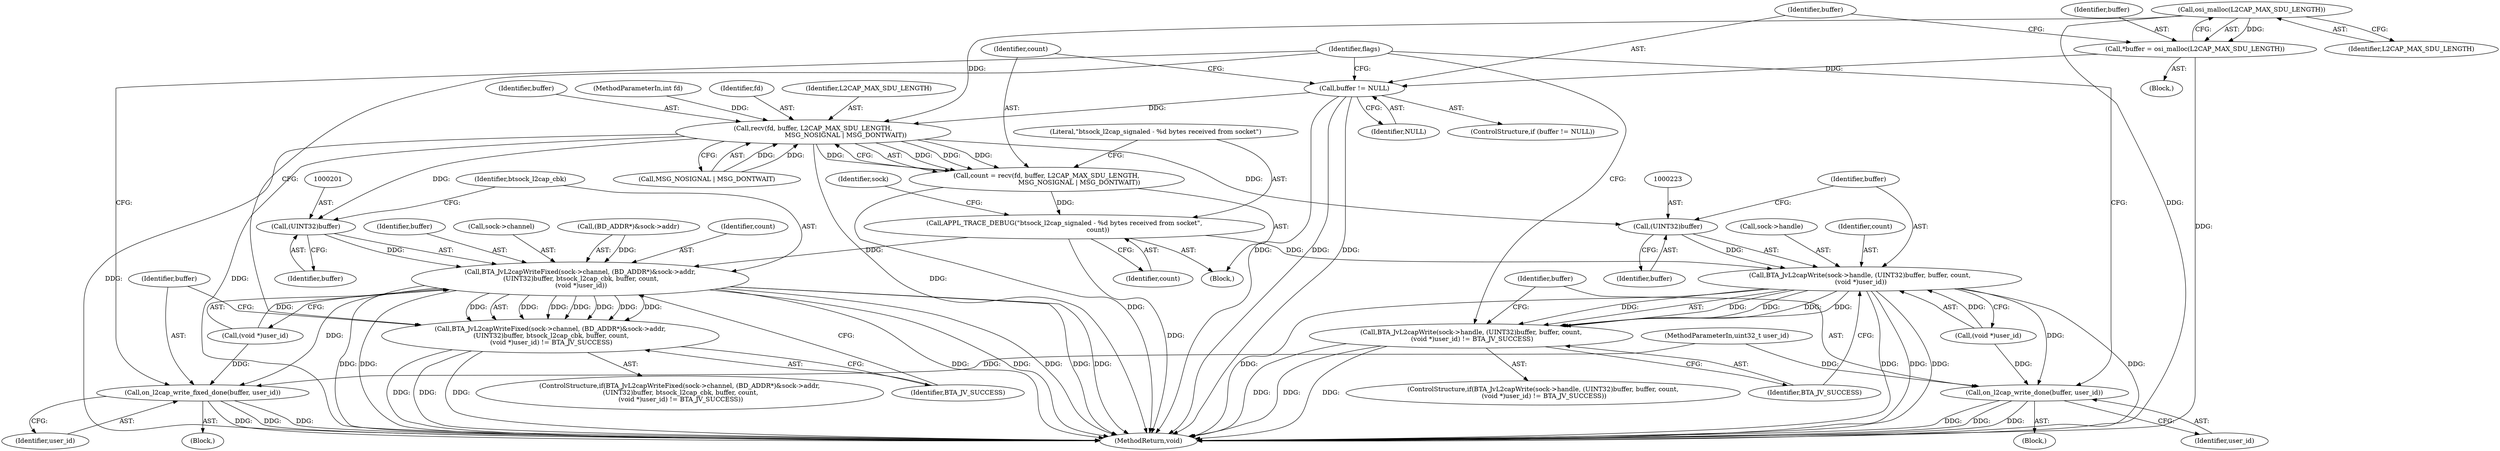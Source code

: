 digraph "0_Android_472271b153c5dc53c28beac55480a8d8434b2d5c_30@API" {
"1000163" [label="(Call,osi_malloc(L2CAP_MAX_SDU_LENGTH))"];
"1000161" [label="(Call,*buffer = osi_malloc(L2CAP_MAX_SDU_LENGTH))"];
"1000166" [label="(Call,buffer != NULL)"];
"1000173" [label="(Call,recv(fd, buffer, L2CAP_MAX_SDU_LENGTH,\n                                MSG_NOSIGNAL | MSG_DONTWAIT))"];
"1000171" [label="(Call,count = recv(fd, buffer, L2CAP_MAX_SDU_LENGTH,\n                                MSG_NOSIGNAL | MSG_DONTWAIT))"];
"1000180" [label="(Call,APPL_TRACE_DEBUG(\"btsock_l2cap_signaled - %d bytes received from socket\",\n                                 count))"];
"1000190" [label="(Call,BTA_JvL2capWriteFixed(sock->channel, (BD_ADDR*)&sock->addr,\n (UINT32)buffer, btsock_l2cap_cbk, buffer, count,\n (void *)user_id))"];
"1000189" [label="(Call,BTA_JvL2capWriteFixed(sock->channel, (BD_ADDR*)&sock->addr,\n (UINT32)buffer, btsock_l2cap_cbk, buffer, count,\n (void *)user_id) != BTA_JV_SUCCESS)"];
"1000211" [label="(Call,on_l2cap_write_fixed_done(buffer, user_id))"];
"1000218" [label="(Call,BTA_JvL2capWrite(sock->handle, (UINT32)buffer, buffer, count,\n (void *)user_id))"];
"1000217" [label="(Call,BTA_JvL2capWrite(sock->handle, (UINT32)buffer, buffer, count,\n (void *)user_id) != BTA_JV_SUCCESS)"];
"1000232" [label="(Call,on_l2cap_write_done(buffer, user_id))"];
"1000200" [label="(Call,(UINT32)buffer)"];
"1000222" [label="(Call,(UINT32)buffer)"];
"1000209" [label="(Identifier,BTA_JV_SUCCESS)"];
"1000227" [label="(Call,(void *)user_id)"];
"1000173" [label="(Call,recv(fd, buffer, L2CAP_MAX_SDU_LENGTH,\n                                MSG_NOSIGNAL | MSG_DONTWAIT))"];
"1000204" [label="(Identifier,buffer)"];
"1000190" [label="(Call,BTA_JvL2capWriteFixed(sock->channel, (BD_ADDR*)&sock->addr,\n (UINT32)buffer, btsock_l2cap_cbk, buffer, count,\n (void *)user_id))"];
"1000161" [label="(Call,*buffer = osi_malloc(L2CAP_MAX_SDU_LENGTH))"];
"1000224" [label="(Identifier,buffer)"];
"1000177" [label="(Call,MSG_NOSIGNAL | MSG_DONTWAIT)"];
"1000194" [label="(Call,(BD_ADDR*)&sock->addr)"];
"1000226" [label="(Identifier,count)"];
"1000168" [label="(Identifier,NULL)"];
"1000218" [label="(Call,BTA_JvL2capWrite(sock->handle, (UINT32)buffer, buffer, count,\n (void *)user_id))"];
"1000200" [label="(Call,(UINT32)buffer)"];
"1000210" [label="(Block,)"];
"1000295" [label="(MethodReturn,void)"];
"1000203" [label="(Identifier,btsock_l2cap_cbk)"];
"1000166" [label="(Call,buffer != NULL)"];
"1000212" [label="(Identifier,buffer)"];
"1000164" [label="(Identifier,L2CAP_MAX_SDU_LENGTH)"];
"1000174" [label="(Identifier,fd)"];
"1000182" [label="(Identifier,count)"];
"1000159" [label="(Block,)"];
"1000191" [label="(Call,sock->channel)"];
"1000230" [label="(Identifier,BTA_JV_SUCCESS)"];
"1000162" [label="(Identifier,buffer)"];
"1000219" [label="(Call,sock->handle)"];
"1000211" [label="(Call,on_l2cap_write_fixed_done(buffer, user_id))"];
"1000171" [label="(Call,count = recv(fd, buffer, L2CAP_MAX_SDU_LENGTH,\n                                MSG_NOSIGNAL | MSG_DONTWAIT))"];
"1000217" [label="(Call,BTA_JvL2capWrite(sock->handle, (UINT32)buffer, buffer, count,\n (void *)user_id) != BTA_JV_SUCCESS)"];
"1000234" [label="(Identifier,user_id)"];
"1000205" [label="(Identifier,count)"];
"1000189" [label="(Call,BTA_JvL2capWriteFixed(sock->channel, (BD_ADDR*)&sock->addr,\n (UINT32)buffer, btsock_l2cap_cbk, buffer, count,\n (void *)user_id) != BTA_JV_SUCCESS)"];
"1000176" [label="(Identifier,L2CAP_MAX_SDU_LENGTH)"];
"1000213" [label="(Identifier,user_id)"];
"1000233" [label="(Identifier,buffer)"];
"1000106" [label="(MethodParameterIn,uint32_t user_id)"];
"1000231" [label="(Block,)"];
"1000175" [label="(Identifier,buffer)"];
"1000206" [label="(Call,(void *)user_id)"];
"1000180" [label="(Call,APPL_TRACE_DEBUG(\"btsock_l2cap_signaled - %d bytes received from socket\",\n                                 count))"];
"1000163" [label="(Call,osi_malloc(L2CAP_MAX_SDU_LENGTH))"];
"1000243" [label="(Identifier,flags)"];
"1000232" [label="(Call,on_l2cap_write_done(buffer, user_id))"];
"1000225" [label="(Identifier,buffer)"];
"1000188" [label="(ControlStructure,if(BTA_JvL2capWriteFixed(sock->channel, (BD_ADDR*)&sock->addr,\n (UINT32)buffer, btsock_l2cap_cbk, buffer, count,\n (void *)user_id) != BTA_JV_SUCCESS))"];
"1000172" [label="(Identifier,count)"];
"1000216" [label="(ControlStructure,if(BTA_JvL2capWrite(sock->handle, (UINT32)buffer, buffer, count,\n (void *)user_id) != BTA_JV_SUCCESS))"];
"1000181" [label="(Literal,\"btsock_l2cap_signaled - %d bytes received from socket\")"];
"1000222" [label="(Call,(UINT32)buffer)"];
"1000167" [label="(Identifier,buffer)"];
"1000104" [label="(MethodParameterIn,int fd)"];
"1000185" [label="(Identifier,sock)"];
"1000202" [label="(Identifier,buffer)"];
"1000169" [label="(Block,)"];
"1000165" [label="(ControlStructure,if (buffer != NULL))"];
"1000163" -> "1000161"  [label="AST: "];
"1000163" -> "1000164"  [label="CFG: "];
"1000164" -> "1000163"  [label="AST: "];
"1000161" -> "1000163"  [label="CFG: "];
"1000163" -> "1000295"  [label="DDG: "];
"1000163" -> "1000161"  [label="DDG: "];
"1000163" -> "1000173"  [label="DDG: "];
"1000161" -> "1000159"  [label="AST: "];
"1000162" -> "1000161"  [label="AST: "];
"1000167" -> "1000161"  [label="CFG: "];
"1000161" -> "1000295"  [label="DDG: "];
"1000161" -> "1000166"  [label="DDG: "];
"1000166" -> "1000165"  [label="AST: "];
"1000166" -> "1000168"  [label="CFG: "];
"1000167" -> "1000166"  [label="AST: "];
"1000168" -> "1000166"  [label="AST: "];
"1000172" -> "1000166"  [label="CFG: "];
"1000243" -> "1000166"  [label="CFG: "];
"1000166" -> "1000295"  [label="DDG: "];
"1000166" -> "1000295"  [label="DDG: "];
"1000166" -> "1000295"  [label="DDG: "];
"1000166" -> "1000173"  [label="DDG: "];
"1000173" -> "1000171"  [label="AST: "];
"1000173" -> "1000177"  [label="CFG: "];
"1000174" -> "1000173"  [label="AST: "];
"1000175" -> "1000173"  [label="AST: "];
"1000176" -> "1000173"  [label="AST: "];
"1000177" -> "1000173"  [label="AST: "];
"1000171" -> "1000173"  [label="CFG: "];
"1000173" -> "1000295"  [label="DDG: "];
"1000173" -> "1000295"  [label="DDG: "];
"1000173" -> "1000295"  [label="DDG: "];
"1000173" -> "1000171"  [label="DDG: "];
"1000173" -> "1000171"  [label="DDG: "];
"1000173" -> "1000171"  [label="DDG: "];
"1000173" -> "1000171"  [label="DDG: "];
"1000104" -> "1000173"  [label="DDG: "];
"1000177" -> "1000173"  [label="DDG: "];
"1000177" -> "1000173"  [label="DDG: "];
"1000173" -> "1000200"  [label="DDG: "];
"1000173" -> "1000222"  [label="DDG: "];
"1000171" -> "1000169"  [label="AST: "];
"1000172" -> "1000171"  [label="AST: "];
"1000181" -> "1000171"  [label="CFG: "];
"1000171" -> "1000295"  [label="DDG: "];
"1000171" -> "1000180"  [label="DDG: "];
"1000180" -> "1000169"  [label="AST: "];
"1000180" -> "1000182"  [label="CFG: "];
"1000181" -> "1000180"  [label="AST: "];
"1000182" -> "1000180"  [label="AST: "];
"1000185" -> "1000180"  [label="CFG: "];
"1000180" -> "1000295"  [label="DDG: "];
"1000180" -> "1000190"  [label="DDG: "];
"1000180" -> "1000218"  [label="DDG: "];
"1000190" -> "1000189"  [label="AST: "];
"1000190" -> "1000206"  [label="CFG: "];
"1000191" -> "1000190"  [label="AST: "];
"1000194" -> "1000190"  [label="AST: "];
"1000200" -> "1000190"  [label="AST: "];
"1000203" -> "1000190"  [label="AST: "];
"1000204" -> "1000190"  [label="AST: "];
"1000205" -> "1000190"  [label="AST: "];
"1000206" -> "1000190"  [label="AST: "];
"1000209" -> "1000190"  [label="CFG: "];
"1000190" -> "1000295"  [label="DDG: "];
"1000190" -> "1000295"  [label="DDG: "];
"1000190" -> "1000295"  [label="DDG: "];
"1000190" -> "1000295"  [label="DDG: "];
"1000190" -> "1000295"  [label="DDG: "];
"1000190" -> "1000295"  [label="DDG: "];
"1000190" -> "1000295"  [label="DDG: "];
"1000190" -> "1000189"  [label="DDG: "];
"1000190" -> "1000189"  [label="DDG: "];
"1000190" -> "1000189"  [label="DDG: "];
"1000190" -> "1000189"  [label="DDG: "];
"1000190" -> "1000189"  [label="DDG: "];
"1000190" -> "1000189"  [label="DDG: "];
"1000190" -> "1000189"  [label="DDG: "];
"1000194" -> "1000190"  [label="DDG: "];
"1000200" -> "1000190"  [label="DDG: "];
"1000206" -> "1000190"  [label="DDG: "];
"1000190" -> "1000211"  [label="DDG: "];
"1000189" -> "1000188"  [label="AST: "];
"1000189" -> "1000209"  [label="CFG: "];
"1000209" -> "1000189"  [label="AST: "];
"1000212" -> "1000189"  [label="CFG: "];
"1000243" -> "1000189"  [label="CFG: "];
"1000189" -> "1000295"  [label="DDG: "];
"1000189" -> "1000295"  [label="DDG: "];
"1000189" -> "1000295"  [label="DDG: "];
"1000211" -> "1000210"  [label="AST: "];
"1000211" -> "1000213"  [label="CFG: "];
"1000212" -> "1000211"  [label="AST: "];
"1000213" -> "1000211"  [label="AST: "];
"1000243" -> "1000211"  [label="CFG: "];
"1000211" -> "1000295"  [label="DDG: "];
"1000211" -> "1000295"  [label="DDG: "];
"1000211" -> "1000295"  [label="DDG: "];
"1000206" -> "1000211"  [label="DDG: "];
"1000106" -> "1000211"  [label="DDG: "];
"1000218" -> "1000217"  [label="AST: "];
"1000218" -> "1000227"  [label="CFG: "];
"1000219" -> "1000218"  [label="AST: "];
"1000222" -> "1000218"  [label="AST: "];
"1000225" -> "1000218"  [label="AST: "];
"1000226" -> "1000218"  [label="AST: "];
"1000227" -> "1000218"  [label="AST: "];
"1000230" -> "1000218"  [label="CFG: "];
"1000218" -> "1000295"  [label="DDG: "];
"1000218" -> "1000295"  [label="DDG: "];
"1000218" -> "1000295"  [label="DDG: "];
"1000218" -> "1000295"  [label="DDG: "];
"1000218" -> "1000295"  [label="DDG: "];
"1000218" -> "1000217"  [label="DDG: "];
"1000218" -> "1000217"  [label="DDG: "];
"1000218" -> "1000217"  [label="DDG: "];
"1000218" -> "1000217"  [label="DDG: "];
"1000218" -> "1000217"  [label="DDG: "];
"1000222" -> "1000218"  [label="DDG: "];
"1000227" -> "1000218"  [label="DDG: "];
"1000218" -> "1000232"  [label="DDG: "];
"1000217" -> "1000216"  [label="AST: "];
"1000217" -> "1000230"  [label="CFG: "];
"1000230" -> "1000217"  [label="AST: "];
"1000233" -> "1000217"  [label="CFG: "];
"1000243" -> "1000217"  [label="CFG: "];
"1000217" -> "1000295"  [label="DDG: "];
"1000217" -> "1000295"  [label="DDG: "];
"1000217" -> "1000295"  [label="DDG: "];
"1000232" -> "1000231"  [label="AST: "];
"1000232" -> "1000234"  [label="CFG: "];
"1000233" -> "1000232"  [label="AST: "];
"1000234" -> "1000232"  [label="AST: "];
"1000243" -> "1000232"  [label="CFG: "];
"1000232" -> "1000295"  [label="DDG: "];
"1000232" -> "1000295"  [label="DDG: "];
"1000232" -> "1000295"  [label="DDG: "];
"1000227" -> "1000232"  [label="DDG: "];
"1000106" -> "1000232"  [label="DDG: "];
"1000200" -> "1000202"  [label="CFG: "];
"1000201" -> "1000200"  [label="AST: "];
"1000202" -> "1000200"  [label="AST: "];
"1000203" -> "1000200"  [label="CFG: "];
"1000222" -> "1000224"  [label="CFG: "];
"1000223" -> "1000222"  [label="AST: "];
"1000224" -> "1000222"  [label="AST: "];
"1000225" -> "1000222"  [label="CFG: "];
}
